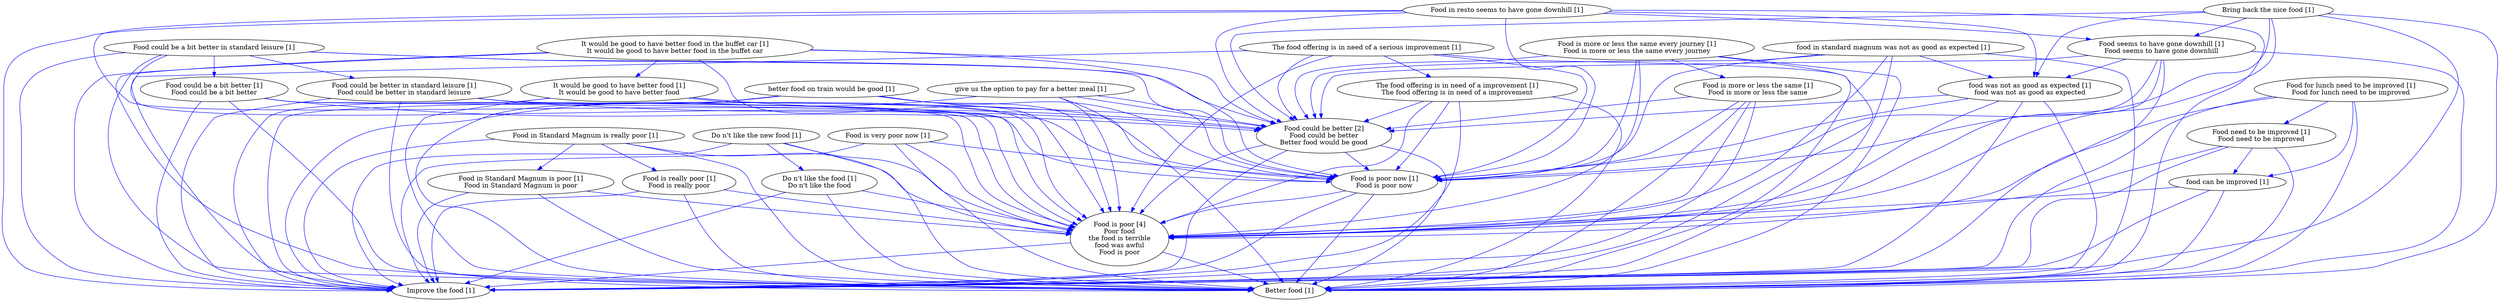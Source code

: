 digraph collapsedGraph {
"Food could be better [2]\nFood could be better\nBetter food would be good""Food is poor [4]\nPoor food\nthe food is terrible\nfood was awful\nFood is poor""Better food [1]""Bring back the nice food [1]""Do n't like the new food [1]""Do n't like the food [1]\nDo n't like the food""Food could be a bit better in standard leisure [1]""Food could be better in standard leisure [1]\nFood could be better in standard leisure""Food could be a bit better [1]\nFood could be a bit better""Food for lunch need to be improved [1]\nFood for lunch need to be improved""Food need to be improved [1]\nFood need to be improved""Food in Standard Magnum is really poor [1]""Food in Standard Magnum is poor [1]\nFood in Standard Magnum is poor""Food is really poor [1]\nFood is really poor""Food in resto seems to have gone downhill [1]""Food seems to have gone downhill [1]\nFood seems to have gone downhill""Food is more or less the same every journey [1]\nFood is more or less the same every journey""Food is more or less the same [1]\nFood is more or less the same""Food is very poor now [1]""Food is poor now [1]\nFood is poor now""Improve the food [1]""It would be good to have better food in the buffet car [1]\nIt would be good to have better food in the buffet car""It would be good to have better food [1]\nIt would be good to have better food""The food offering is in need of a serious improvement [1]""The food offering is in need of a improvement [1]\nThe food offering is in need of a improvement""better food on train would be good [1]""food can be improved [1]""food in standard magnum was not as good as expected [1]""food was not as good as expected [1]\nfood was not as good as expected""give us the option to pay for a better meal [1]""Food is poor [4]\nPoor food\nthe food is terrible\nfood was awful\nFood is poor" -> "Better food [1]" [color=blue]
"Food could be better in standard leisure [1]\nFood could be better in standard leisure" -> "Better food [1]" [color=blue]
"food was not as good as expected [1]\nfood was not as good as expected" -> "Improve the food [1]" [color=blue]
"food was not as good as expected [1]\nfood was not as good as expected" -> "Food is poor [4]\nPoor food\nthe food is terrible\nfood was awful\nFood is poor" [color=blue]
"food was not as good as expected [1]\nfood was not as good as expected" -> "Food is poor now [1]\nFood is poor now" [color=blue]
"give us the option to pay for a better meal [1]" -> "Food is poor now [1]\nFood is poor now" [color=blue]
"Food could be a bit better in standard leisure [1]" -> "Food is poor [4]\nPoor food\nthe food is terrible\nfood was awful\nFood is poor" [color=blue]
"Food could be a bit better in standard leisure [1]" -> "Food is poor now [1]\nFood is poor now" [color=blue]
"better food on train would be good [1]" -> "Food is poor [4]\nPoor food\nthe food is terrible\nfood was awful\nFood is poor" [color=blue]
"Food could be a bit better in standard leisure [1]" -> "Better food [1]" [color=blue]
"Food need to be improved [1]\nFood need to be improved" -> "Better food [1]" [color=blue]
"better food on train would be good [1]" -> "Improve the food [1]" [color=blue]
"Food could be a bit better in standard leisure [1]" -> "Food could be better [2]\nFood could be better\nBetter food would be good" [color=blue]
"Food could be better in standard leisure [1]\nFood could be better in standard leisure" -> "Food is poor [4]\nPoor food\nthe food is terrible\nfood was awful\nFood is poor" [color=blue]
"Food could be a bit better in standard leisure [1]" -> "Improve the food [1]" [color=blue]
"better food on train would be good [1]" -> "Food is poor now [1]\nFood is poor now" [color=blue]
"food can be improved [1]" -> "Improve the food [1]" [color=blue]
"food was not as good as expected [1]\nfood was not as good as expected" -> "Better food [1]" [color=blue]
"The food offering is in need of a serious improvement [1]" -> "Food is poor [4]\nPoor food\nthe food is terrible\nfood was awful\nFood is poor" [color=blue]
"Food is poor now [1]\nFood is poor now" -> "Food is poor [4]\nPoor food\nthe food is terrible\nfood was awful\nFood is poor" [color=blue]
"Food in resto seems to have gone downhill [1]" -> "Food is poor [4]\nPoor food\nthe food is terrible\nfood was awful\nFood is poor" [color=blue]
"Do n't like the food [1]\nDo n't like the food" -> "Food is poor [4]\nPoor food\nthe food is terrible\nfood was awful\nFood is poor" [color=blue]
"food in standard magnum was not as good as expected [1]" -> "Food is poor now [1]\nFood is poor now" [color=blue]
"Bring back the nice food [1]" -> "Food could be better [2]\nFood could be better\nBetter food would be good" [color=blue]
"Bring back the nice food [1]" -> "food was not as good as expected [1]\nfood was not as good as expected" [color=blue]
"Food is very poor now [1]" -> "Food is poor [4]\nPoor food\nthe food is terrible\nfood was awful\nFood is poor" [color=blue]
"The food offering is in need of a improvement [1]\nThe food offering is in need of a improvement" -> "Food could be better [2]\nFood could be better\nBetter food would be good" [color=blue]
"The food offering is in need of a serious improvement [1]" -> "Food is poor now [1]\nFood is poor now" [color=blue]
"The food offering is in need of a serious improvement [1]" -> "Improve the food [1]" [color=blue]
"Food could be better [2]\nFood could be better\nBetter food would be good" -> "Better food [1]" [color=blue]
"The food offering is in need of a serious improvement [1]" -> "Food could be better [2]\nFood could be better\nBetter food would be good" [color=blue]
"better food on train would be good [1]" -> "Better food [1]" [color=blue]
"The food offering is in need of a improvement [1]\nThe food offering is in need of a improvement" -> "Improve the food [1]" [color=blue]
"Food is very poor now [1]" -> "Better food [1]" [color=blue]
"Bring back the nice food [1]" -> "Better food [1]" [color=blue]
"Food need to be improved [1]\nFood need to be improved" -> "food can be improved [1]" [color=blue]
"Food need to be improved [1]\nFood need to be improved" -> "Improve the food [1]" [color=blue]
"food was not as good as expected [1]\nfood was not as good as expected" -> "Food could be better [2]\nFood could be better\nBetter food would be good" [color=blue]
"The food offering is in need of a improvement [1]\nThe food offering is in need of a improvement" -> "Food is poor now [1]\nFood is poor now" [color=blue]
"food in standard magnum was not as good as expected [1]" -> "Improve the food [1]" [color=blue]
"food in standard magnum was not as good as expected [1]" -> "Food could be better [2]\nFood could be better\nBetter food would be good" [color=blue]
"Food is poor [4]\nPoor food\nthe food is terrible\nfood was awful\nFood is poor" -> "Improve the food [1]" [color=blue]
"food in standard magnum was not as good as expected [1]" -> "Food is poor [4]\nPoor food\nthe food is terrible\nfood was awful\nFood is poor" [color=blue]
"The food offering is in need of a serious improvement [1]" -> "Better food [1]" [color=blue]
"better food on train would be good [1]" -> "Food could be better [2]\nFood could be better\nBetter food would be good" [color=blue]
"Food could be a bit better [1]\nFood could be a bit better" -> "Better food [1]" [color=blue]
"Food could be a bit better [1]\nFood could be a bit better" -> "Food is poor [4]\nPoor food\nthe food is terrible\nfood was awful\nFood is poor" [color=blue]
"Bring back the nice food [1]" -> "Food seems to have gone downhill [1]\nFood seems to have gone downhill" [color=blue]
"Food in Standard Magnum is poor [1]\nFood in Standard Magnum is poor" -> "Improve the food [1]" [color=blue]
"Bring back the nice food [1]" -> "Food is poor [4]\nPoor food\nthe food is terrible\nfood was awful\nFood is poor" [color=blue]
"Bring back the nice food [1]" -> "Food is poor now [1]\nFood is poor now" [color=blue]
"Food is really poor [1]\nFood is really poor" -> "Better food [1]" [color=blue]
"Food is really poor [1]\nFood is really poor" -> "Food is poor [4]\nPoor food\nthe food is terrible\nfood was awful\nFood is poor" [color=blue]
"It would be good to have better food [1]\nIt would be good to have better food" -> "Food could be better [2]\nFood could be better\nBetter food would be good" [color=blue]
"It would be good to have better food in the buffet car [1]\nIt would be good to have better food in the buffet car" -> "Food is poor [4]\nPoor food\nthe food is terrible\nfood was awful\nFood is poor" [color=blue]
"Bring back the nice food [1]" -> "Improve the food [1]" [color=blue]
"Food for lunch need to be improved [1]\nFood for lunch need to be improved" -> "Food is poor [4]\nPoor food\nthe food is terrible\nfood was awful\nFood is poor" [color=blue]
"Do n't like the food [1]\nDo n't like the food" -> "Better food [1]" [color=blue]
"It would be good to have better food [1]\nIt would be good to have better food" -> "Food is poor now [1]\nFood is poor now" [color=blue]
"The food offering is in need of a improvement [1]\nThe food offering is in need of a improvement" -> "Food is poor [4]\nPoor food\nthe food is terrible\nfood was awful\nFood is poor" [color=blue]
"The food offering is in need of a improvement [1]\nThe food offering is in need of a improvement" -> "Better food [1]" [color=blue]
"It would be good to have better food [1]\nIt would be good to have better food" -> "Improve the food [1]" [color=blue]
"food can be improved [1]" -> "Food is poor [4]\nPoor food\nthe food is terrible\nfood was awful\nFood is poor" [color=blue]
"Food is poor now [1]\nFood is poor now" -> "Improve the food [1]" [color=blue]
"Do n't like the food [1]\nDo n't like the food" -> "Improve the food [1]" [color=blue]
"Food seems to have gone downhill [1]\nFood seems to have gone downhill" -> "Food is poor now [1]\nFood is poor now" [color=blue]
"Food need to be improved [1]\nFood need to be improved" -> "Food is poor [4]\nPoor food\nthe food is terrible\nfood was awful\nFood is poor" [color=blue]
"Food seems to have gone downhill [1]\nFood seems to have gone downhill" -> "Improve the food [1]" [color=blue]
"Do n't like the new food [1]" -> "Food is poor [4]\nPoor food\nthe food is terrible\nfood was awful\nFood is poor" [color=blue]
"Food seems to have gone downhill [1]\nFood seems to have gone downhill" -> "Food could be better [2]\nFood could be better\nBetter food would be good" [color=blue]
"It would be good to have better food [1]\nIt would be good to have better food" -> "Food is poor [4]\nPoor food\nthe food is terrible\nfood was awful\nFood is poor" [color=blue]
"Do n't like the new food [1]" -> "Improve the food [1]" [color=blue]
"It would be good to have better food [1]\nIt would be good to have better food" -> "Better food [1]" [color=blue]
"give us the option to pay for a better meal [1]" -> "Food could be better [2]\nFood could be better\nBetter food would be good" [color=blue]
"give us the option to pay for a better meal [1]" -> "Improve the food [1]" [color=blue]
"Food in Standard Magnum is really poor [1]" -> "Improve the food [1]" [color=blue]
"Food is really poor [1]\nFood is really poor" -> "Improve the food [1]" [color=blue]
"food in standard magnum was not as good as expected [1]" -> "Better food [1]" [color=blue]
"Food in Standard Magnum is really poor [1]" -> "Food is poor [4]\nPoor food\nthe food is terrible\nfood was awful\nFood is poor" [color=blue]
"Food for lunch need to be improved [1]\nFood for lunch need to be improved" -> "Improve the food [1]" [color=blue]
"Food is more or less the same [1]\nFood is more or less the same" -> "Food is poor now [1]\nFood is poor now" [color=blue]
"Food could be better [2]\nFood could be better\nBetter food would be good" -> "Improve the food [1]" [color=blue]
"Food is more or less the same [1]\nFood is more or less the same" -> "Food could be better [2]\nFood could be better\nBetter food would be good" [color=blue]
"Food could be better [2]\nFood could be better\nBetter food would be good" -> "Food is poor now [1]\nFood is poor now" [color=blue]
"Food for lunch need to be improved [1]\nFood for lunch need to be improved" -> "food can be improved [1]" [color=blue]
"Food is more or less the same [1]\nFood is more or less the same" -> "Improve the food [1]" [color=blue]
"Food is more or less the same [1]\nFood is more or less the same" -> "Food is poor [4]\nPoor food\nthe food is terrible\nfood was awful\nFood is poor" [color=blue]
"Food is more or less the same [1]\nFood is more or less the same" -> "Better food [1]" [color=blue]
"Food seems to have gone downhill [1]\nFood seems to have gone downhill" -> "Food is poor [4]\nPoor food\nthe food is terrible\nfood was awful\nFood is poor" [color=blue]
"Food seems to have gone downhill [1]\nFood seems to have gone downhill" -> "Better food [1]" [color=blue]
"Food is very poor now [1]" -> "Improve the food [1]" [color=blue]
"Food is poor now [1]\nFood is poor now" -> "Better food [1]" [color=blue]
"food can be improved [1]" -> "Better food [1]" [color=blue]
"Food in Standard Magnum is poor [1]\nFood in Standard Magnum is poor" -> "Food is poor [4]\nPoor food\nthe food is terrible\nfood was awful\nFood is poor" [color=blue]
"It would be good to have better food in the buffet car [1]\nIt would be good to have better food in the buffet car" -> "Food could be better [2]\nFood could be better\nBetter food would be good" [color=blue]
"Food for lunch need to be improved [1]\nFood for lunch need to be improved" -> "Better food [1]" [color=blue]
"Food is more or less the same every journey [1]\nFood is more or less the same every journey" -> "Food is poor [4]\nPoor food\nthe food is terrible\nfood was awful\nFood is poor" [color=blue]
"Food is more or less the same every journey [1]\nFood is more or less the same every journey" -> "Better food [1]" [color=blue]
"Food is more or less the same every journey [1]\nFood is more or less the same every journey" -> "Food could be better [2]\nFood could be better\nBetter food would be good" [color=blue]
"Food seems to have gone downhill [1]\nFood seems to have gone downhill" -> "food was not as good as expected [1]\nfood was not as good as expected" [color=blue]
"Food is more or less the same every journey [1]\nFood is more or less the same every journey" -> "Food is poor now [1]\nFood is poor now" [color=blue]
"Food is more or less the same every journey [1]\nFood is more or less the same every journey" -> "Improve the food [1]" [color=blue]
"give us the option to pay for a better meal [1]" -> "Better food [1]" [color=blue]
"Food in resto seems to have gone downhill [1]" -> "Food is poor now [1]\nFood is poor now" [color=blue]
"give us the option to pay for a better meal [1]" -> "Food is poor [4]\nPoor food\nthe food is terrible\nfood was awful\nFood is poor" [color=blue]
"Food in resto seems to have gone downhill [1]" -> "Improve the food [1]" [color=blue]
"Food in resto seems to have gone downhill [1]" -> "Food could be better [2]\nFood could be better\nBetter food would be good" [color=blue]
"It would be good to have better food in the buffet car [1]\nIt would be good to have better food in the buffet car" -> "Better food [1]" [color=blue]
"Food in resto seems to have gone downhill [1]" -> "Better food [1]" [color=blue]
"Food could be better in standard leisure [1]\nFood could be better in standard leisure" -> "Food could be better [2]\nFood could be better\nBetter food would be good" [color=blue]
"Food could be better [2]\nFood could be better\nBetter food would be good" -> "Food is poor [4]\nPoor food\nthe food is terrible\nfood was awful\nFood is poor" [color=blue]
"Food in resto seems to have gone downhill [1]" -> "food was not as good as expected [1]\nfood was not as good as expected" [color=blue]
"Food in Standard Magnum is poor [1]\nFood in Standard Magnum is poor" -> "Better food [1]" [color=blue]
"Food could be better in standard leisure [1]\nFood could be better in standard leisure" -> "Improve the food [1]" [color=blue]
"Food could be better in standard leisure [1]\nFood could be better in standard leisure" -> "Food is poor now [1]\nFood is poor now" [color=blue]
"Do n't like the new food [1]" -> "Better food [1]" [color=blue]
"It would be good to have better food in the buffet car [1]\nIt would be good to have better food in the buffet car" -> "Food is poor now [1]\nFood is poor now" [color=blue]
"It would be good to have better food in the buffet car [1]\nIt would be good to have better food in the buffet car" -> "Improve the food [1]" [color=blue]
"Food could be a bit better [1]\nFood could be a bit better" -> "Improve the food [1]" [color=blue]
"Food could be a bit better [1]\nFood could be a bit better" -> "Food could be better [2]\nFood could be better\nBetter food would be good" [color=blue]
"Food could be a bit better [1]\nFood could be a bit better" -> "Food is poor now [1]\nFood is poor now" [color=blue]
"Food in Standard Magnum is really poor [1]" -> "Better food [1]" [color=blue]
"Do n't like the new food [1]" -> "Do n't like the food [1]\nDo n't like the food" [color=blue]
"Food could be a bit better in standard leisure [1]" -> "Food could be better in standard leisure [1]\nFood could be better in standard leisure" [color=blue]
"Food could be a bit better in standard leisure [1]" -> "Food could be a bit better [1]\nFood could be a bit better" [color=blue]
"Food for lunch need to be improved [1]\nFood for lunch need to be improved" -> "Food need to be improved [1]\nFood need to be improved" [color=blue]
"Food in Standard Magnum is really poor [1]" -> "Food in Standard Magnum is poor [1]\nFood in Standard Magnum is poor" [color=blue]
"Food in Standard Magnum is really poor [1]" -> "Food is really poor [1]\nFood is really poor" [color=blue]
"Food in resto seems to have gone downhill [1]" -> "Food seems to have gone downhill [1]\nFood seems to have gone downhill" [color=blue]
"Food is more or less the same every journey [1]\nFood is more or less the same every journey" -> "Food is more or less the same [1]\nFood is more or less the same" [color=blue]
"Food is very poor now [1]" -> "Food is poor now [1]\nFood is poor now" [color=blue]
"It would be good to have better food in the buffet car [1]\nIt would be good to have better food in the buffet car" -> "It would be good to have better food [1]\nIt would be good to have better food" [color=blue]
"The food offering is in need of a serious improvement [1]" -> "The food offering is in need of a improvement [1]\nThe food offering is in need of a improvement" [color=blue]
"food in standard magnum was not as good as expected [1]" -> "food was not as good as expected [1]\nfood was not as good as expected" [color=blue]
}